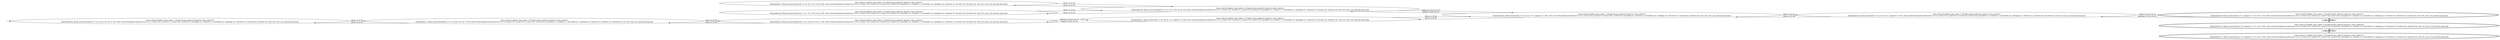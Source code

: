 digraph {
rankdir="LR"
s0[label="state_index=0 global_state_index = 34 abstraction_index=4 abstract_state_index=0
State(index=0, fluent atoms=[(capacity v1 c1), (at p1 l3), (at v1 l1)], static atoms=[(capacity-predecessor c0 c1), (road l1 l2), (road l2 l1), (road l3 l2), (road l2 l3), (locatable v1), (vehicle v1), (locatable p1), (package p1), (location l1), (location l2), (location l3), (size c0), (size c1)], derived atoms=[])
"]
s1[label="state_index=1 global_state_index = 35 abstraction_index=4 abstract_state_index=1
State(index=1, fluent atoms=[(capacity v1 c1), (at p1 l3), (at v1 l2)], static atoms=[(capacity-predecessor c0 c1), (road l1 l2), (road l2 l1), (road l3 l2), (road l2 l3), (locatable v1), (vehicle v1), (locatable p1), (package p1), (location l1), (location l2), (location l3), (size c0), (size c1)], derived atoms=[])
"]
s2[label="state_index=2 global_state_index = 36 abstraction_index=4 abstract_state_index=2
State(index=2, fluent atoms=[(capacity v1 c1), (at p1 l3), (at v1 l3)], static atoms=[(capacity-predecessor c0 c1), (road l1 l2), (road l2 l1), (road l3 l2), (road l2 l3), (locatable v1), (vehicle v1), (locatable p1), (package p1), (location l1), (location l2), (location l3), (size c0), (size c1)], derived atoms=[])
"]
s3[label="state_index=3 global_state_index = 37 abstraction_index=4 abstract_state_index=3
State(index=3, fluent atoms=[(at v1 l3), (in p1 v1), (capacity v1 c0)], static atoms=[(capacity-predecessor c0 c1), (road l1 l2), (road l2 l1), (road l3 l2), (road l2 l3), (locatable v1), (vehicle v1), (locatable p1), (package p1), (location l1), (location l2), (location l3), (size c0), (size c1)], derived atoms=[])
"]
s4[label="state_index=4 global_state_index = 38 abstraction_index=4 abstract_state_index=4
State(index=4, fluent atoms=[(at v1 l2), (in p1 v1), (capacity v1 c0)], static atoms=[(capacity-predecessor c0 c1), (road l1 l2), (road l2 l1), (road l3 l2), (road l2 l3), (locatable v1), (vehicle v1), (locatable p1), (package p1), (location l1), (location l2), (location l3), (size c0), (size c1)], derived atoms=[])
"]
s5[label="state_index=5 global_state_index = 39 abstraction_index=4 abstract_state_index=5
State(index=5, fluent atoms=[(at v1 l1), (in p1 v1), (capacity v1 c0)], static atoms=[(capacity-predecessor c0 c1), (road l1 l2), (road l2 l1), (road l3 l2), (road l2 l3), (locatable v1), (vehicle v1), (locatable p1), (package p1), (location l1), (location l2), (location l3), (size c0), (size c1)], derived atoms=[])
"]
s6[label="state_index=6 global_state_index = 40 abstraction_index=4 abstract_state_index=6
State(index=6, fluent atoms=[(capacity v1 c1), (at v1 l2), (at p1 l2)], static atoms=[(capacity-predecessor c0 c1), (road l1 l2), (road l2 l1), (road l3 l2), (road l2 l3), (locatable v1), (vehicle v1), (locatable p1), (package p1), (location l1), (location l2), (location l3), (size c0), (size c1)], derived atoms=[])
"]
s7[label="state_index=7 global_state_index = 41 abstraction_index=4 abstract_state_index=7
State(index=7, fluent atoms=[(capacity v1 c1), (at v1 l1), (at p1 l2)], static atoms=[(capacity-predecessor c0 c1), (road l1 l2), (road l2 l1), (road l3 l2), (road l2 l3), (locatable v1), (vehicle v1), (locatable p1), (package p1), (location l1), (location l2), (location l3), (size c0), (size c1)], derived atoms=[])
"]
s8[label="state_index=8 global_state_index = 42 abstraction_index=4 abstract_state_index=8
State(index=8, fluent atoms=[(capacity v1 c1), (at v1 l3), (at p1 l2)], static atoms=[(capacity-predecessor c0 c1), (road l1 l2), (road l2 l1), (road l3 l2), (road l2 l3), (locatable v1), (vehicle v1), (locatable p1), (package p1), (location l1), (location l2), (location l3), (size c0), (size c1)], derived atoms=[])
"]
s9[peripheries=2,label="state_index=9 global_state_index = 43 abstraction_index=4 abstract_state_index=9
State(index=9, fluent atoms=[(at p1 l1), (capacity v1 c1), (at v1 l1)], static atoms=[(capacity-predecessor c0 c1), (road l1 l2), (road l2 l1), (road l3 l2), (road l2 l3), (locatable v1), (vehicle v1), (locatable p1), (package p1), (location l1), (location l2), (location l3), (size c0), (size c1)], derived atoms=[])
"]
s10[peripheries=2,label="state_index=10 global_state_index = 44 abstraction_index=4 abstract_state_index=10
State(index=10, fluent atoms=[(at p1 l1), (capacity v1 c1), (at v1 l2)], static atoms=[(capacity-predecessor c0 c1), (road l1 l2), (road l2 l1), (road l3 l2), (road l2 l3), (locatable v1), (vehicle v1), (locatable p1), (package p1), (location l1), (location l2), (location l3), (size c0), (size c1)], derived atoms=[])
"]
s11[peripheries=2,label="state_index=11 global_state_index = 45 abstraction_index=4 abstract_state_index=11
State(index=11, fluent atoms=[(at p1 l1), (capacity v1 c1), (at v1 l3)], static atoms=[(capacity-predecessor c0 c1), (road l1 l2), (road l2 l1), (road l3 l2), (road l2 l3), (locatable v1), (vehicle v1), (locatable p1), (package p1), (location l1), (location l2), (location l3), (size c0), (size c1)], derived atoms=[])
"]
Dangling [ label = "", style = invis ]
{ rank = same; Dangling }
Dangling -> s0
{ rank = same; s0}
{ rank = same; s1}
{ rank = same; s2,s7,s8}
{ rank = same; s3,s6}
{ rank = same; s4}
{ rank = same; s5}
{ rank = same; s9,s10,s11}
s0->s1 [label="(drive v1 l1 l2)
"]
s1->s0 [label="(drive v1 l2 l1)
"]
s1->s2 [label="(drive v1 l2 l3)
"]
s2->s1 [label="(drive v1 l3 l2)
"]
s2->s3 [label="(pick-up v1 l3 p1 c0 c1)
"]
s3->s2 [label="(drop v1 l3 p1 c0 c1)
"]
s3->s4 [label="(drive v1 l3 l2)
"]
s4->s3 [label="(drive v1 l2 l3)
"]
s4->s5 [label="(drive v1 l2 l1)
"]
s4->s6 [label="(drop v1 l2 p1 c0 c1)
"]
s5->s4 [label="(drive v1 l1 l2)
"]
s5->s9 [label="(drop v1 l1 p1 c0 c1)
"]
s6->s4 [label="(pick-up v1 l2 p1 c0 c1)
"]
s6->s7 [label="(drive v1 l2 l1)
"]
s6->s8 [label="(drive v1 l2 l3)
"]
s7->s6 [label="(drive v1 l1 l2)
"]
s8->s6 [label="(drive v1 l3 l2)
"]
s9->s5 [label="(pick-up v1 l1 p1 c0 c1)
"]
s9->s10 [label="(drive v1 l1 l2)
"]
s10->s9 [label="(drive v1 l2 l1)
"]
s10->s11 [label="(drive v1 l2 l3)
"]
s11->s10 [label="(drive v1 l3 l2)
"]
}
